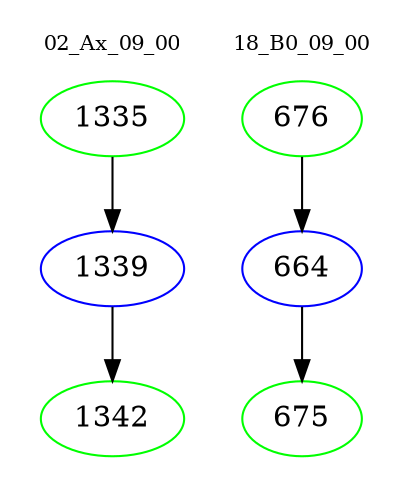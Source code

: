 digraph{
subgraph cluster_0 {
color = white
label = "02_Ax_09_00";
fontsize=10;
T0_1335 [label="1335", color="green"]
T0_1335 -> T0_1339 [color="black"]
T0_1339 [label="1339", color="blue"]
T0_1339 -> T0_1342 [color="black"]
T0_1342 [label="1342", color="green"]
}
subgraph cluster_1 {
color = white
label = "18_B0_09_00";
fontsize=10;
T1_676 [label="676", color="green"]
T1_676 -> T1_664 [color="black"]
T1_664 [label="664", color="blue"]
T1_664 -> T1_675 [color="black"]
T1_675 [label="675", color="green"]
}
}
